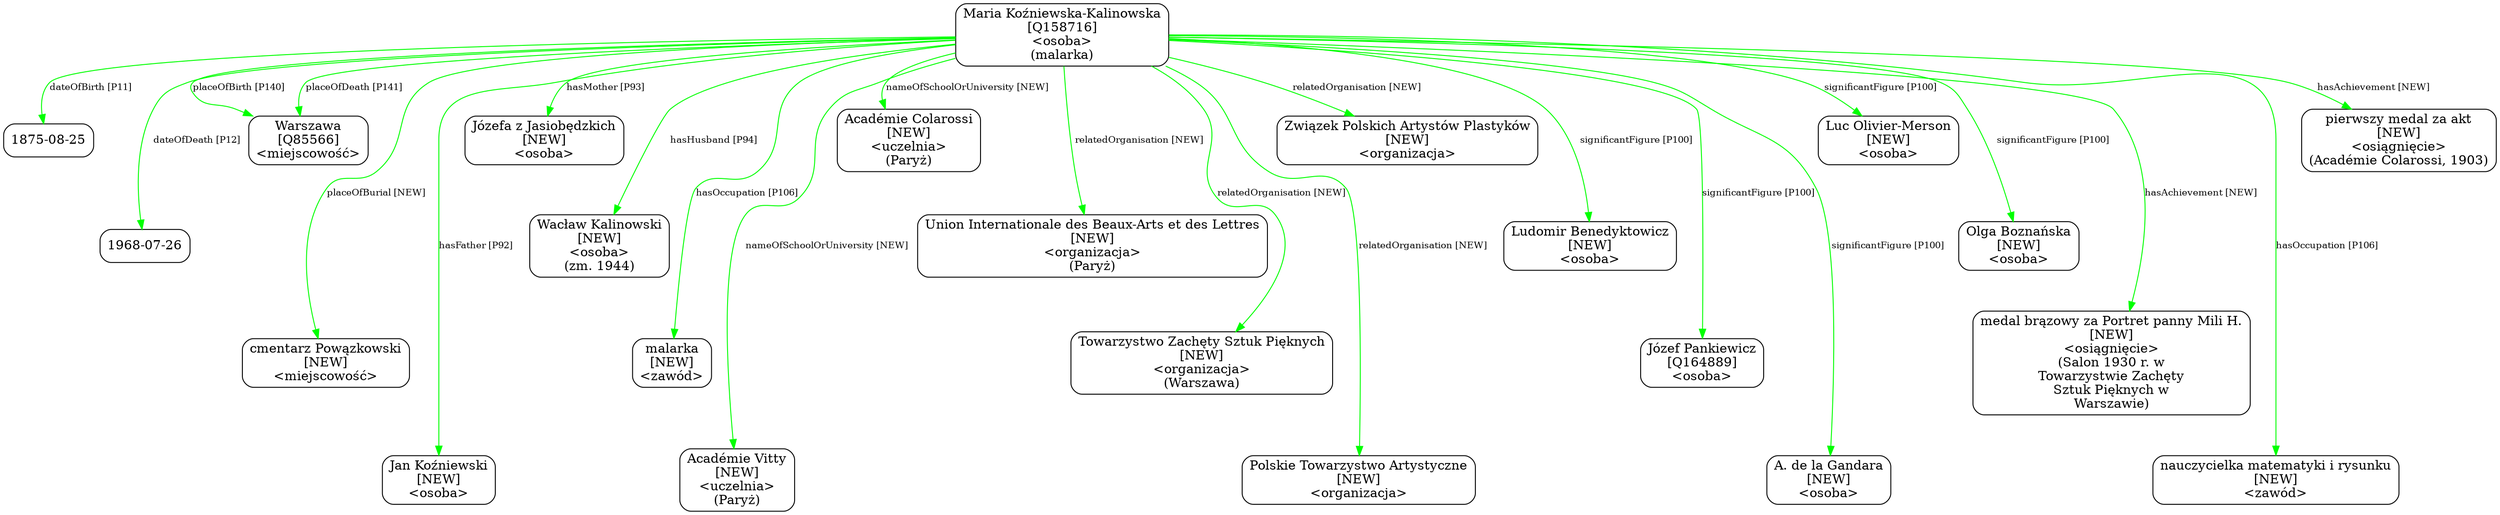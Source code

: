 digraph {
	node [shape=box,
		style=rounded
	];
	edge [fontsize=10];
	"Maria Koźniewska-Kalinowska
[Q158716]
<osoba>
(malarka)"	[color=black,
		label="Maria Koźniewska-Kalinowska
[Q158716]
<osoba>
(malarka)"];
	"Maria Koźniewska-Kalinowska
[Q158716]
<osoba>
(malarka)" -> "1875-08-25"	[color=green,
		label="dateOfBirth [P11]",
		minlen=1];
	"Maria Koźniewska-Kalinowska
[Q158716]
<osoba>
(malarka)" -> "1968-07-26"	[color=green,
		label="dateOfDeath [P12]",
		minlen=2];
	"Maria Koźniewska-Kalinowska
[Q158716]
<osoba>
(malarka)" -> "Warszawa
[Q85566]
<miejscowość>"	[color=green,
		label="placeOfBirth [P140]"];
	"Maria Koźniewska-Kalinowska
[Q158716]
<osoba>
(malarka)" -> "Warszawa
[Q85566]
<miejscowość>"	[color=green,
		label="placeOfDeath [P141]"];
	"Maria Koźniewska-Kalinowska
[Q158716]
<osoba>
(malarka)" -> "cmentarz Powązkowski
[NEW]
<miejscowość>"	[color=green,
		label="placeOfBurial [NEW]",
		minlen=3];
	"Maria Koźniewska-Kalinowska
[Q158716]
<osoba>
(malarka)" -> "Jan Koźniewski
[NEW]
<osoba>"	[color=green,
		label="hasFather [P92]",
		minlen=4];
	"Maria Koźniewska-Kalinowska
[Q158716]
<osoba>
(malarka)" -> "Józefa z Jasiobędzkich
[NEW]
<osoba>"	[color=green,
		label="hasMother [P93]",
		minlen=1];
	"Maria Koźniewska-Kalinowska
[Q158716]
<osoba>
(malarka)" -> "Wacław Kalinowski
[NEW]
<osoba>
(zm. 1944)"	[color=green,
		label="hasHusband [P94]",
		minlen=2];
	"Maria Koźniewska-Kalinowska
[Q158716]
<osoba>
(malarka)" -> "malarka
[NEW]
<zawód>"	[color=green,
		label="hasOccupation [P106]",
		minlen=3];
	"Maria Koźniewska-Kalinowska
[Q158716]
<osoba>
(malarka)" -> "Académie Vitty
[NEW]
<uczelnia>
(Paryż)"	[color=green,
		label="nameOfSchoolOrUniversity [NEW]",
		minlen=4];
	"Maria Koźniewska-Kalinowska
[Q158716]
<osoba>
(malarka)" -> "Académie Colarossi
[NEW]
<uczelnia>
(Paryż)"	[color=green,
		label="nameOfSchoolOrUniversity [NEW]",
		minlen=1];
	"Maria Koźniewska-Kalinowska
[Q158716]
<osoba>
(malarka)" -> "Union Internationale des Beaux-Arts et des Lettres
[NEW]
<organizacja>
(Paryż)"	[color=green,
		label="relatedOrganisation [NEW]",
		minlen=2];
	"Maria Koźniewska-Kalinowska
[Q158716]
<osoba>
(malarka)" -> "Towarzystwo Zachęty Sztuk Pięknych
[NEW]
<organizacja>
(Warszawa)"	[color=green,
		label="relatedOrganisation [NEW]",
		minlen=3];
	"Maria Koźniewska-Kalinowska
[Q158716]
<osoba>
(malarka)" -> "Polskie Towarzystwo Artystyczne
[NEW]
<organizacja>"	[color=green,
		label="relatedOrganisation [NEW]",
		minlen=4];
	"Maria Koźniewska-Kalinowska
[Q158716]
<osoba>
(malarka)" -> "Związek Polskich Artystów Plastyków
[NEW]
<organizacja>"	[color=green,
		label="relatedOrganisation [NEW]",
		minlen=1];
	"Maria Koźniewska-Kalinowska
[Q158716]
<osoba>
(malarka)" -> "Ludomir Benedyktowicz
[NEW]
<osoba>"	[color=green,
		label="significantFigure [P100]",
		minlen=2];
	"Maria Koźniewska-Kalinowska
[Q158716]
<osoba>
(malarka)" -> "Józef Pankiewicz
[Q164889]
<osoba>"	[color=green,
		label="significantFigure [P100]",
		minlen=3];
	"Maria Koźniewska-Kalinowska
[Q158716]
<osoba>
(malarka)" -> "A. de la Gandara
[NEW]
<osoba>"	[color=green,
		label="significantFigure [P100]",
		minlen=4];
	"Maria Koźniewska-Kalinowska
[Q158716]
<osoba>
(malarka)" -> "Luc Olivier-Merson
[NEW]
<osoba>"	[color=green,
		label="significantFigure [P100]",
		minlen=1];
	"Maria Koźniewska-Kalinowska
[Q158716]
<osoba>
(malarka)" -> "Olga Boznańska
[NEW]
<osoba>"	[color=green,
		label="significantFigure [P100]",
		minlen=2];
	"Maria Koźniewska-Kalinowska
[Q158716]
<osoba>
(malarka)" -> "medal brązowy za Portret panny Mili H.
[NEW]
<osiągnięcie>
(Salon 1930 r. w
Towarzystwie Zachęty
Sztuk Pięknych w
Warszawie)"	[color=green,
		label="hasAchievement [NEW]",
		minlen=3];
	"Maria Koźniewska-Kalinowska
[Q158716]
<osoba>
(malarka)" -> "nauczycielka matematyki i rysunku
[NEW]
<zawód>"	[color=green,
		label="hasOccupation [P106]",
		minlen=4];
	"Maria Koźniewska-Kalinowska
[Q158716]
<osoba>
(malarka)" -> "pierwszy medal za akt
[NEW]
<osiągnięcie>
(Académie Colarossi, 1903)"	[color=green,
		label="hasAchievement [NEW]",
		minlen=1];
}
